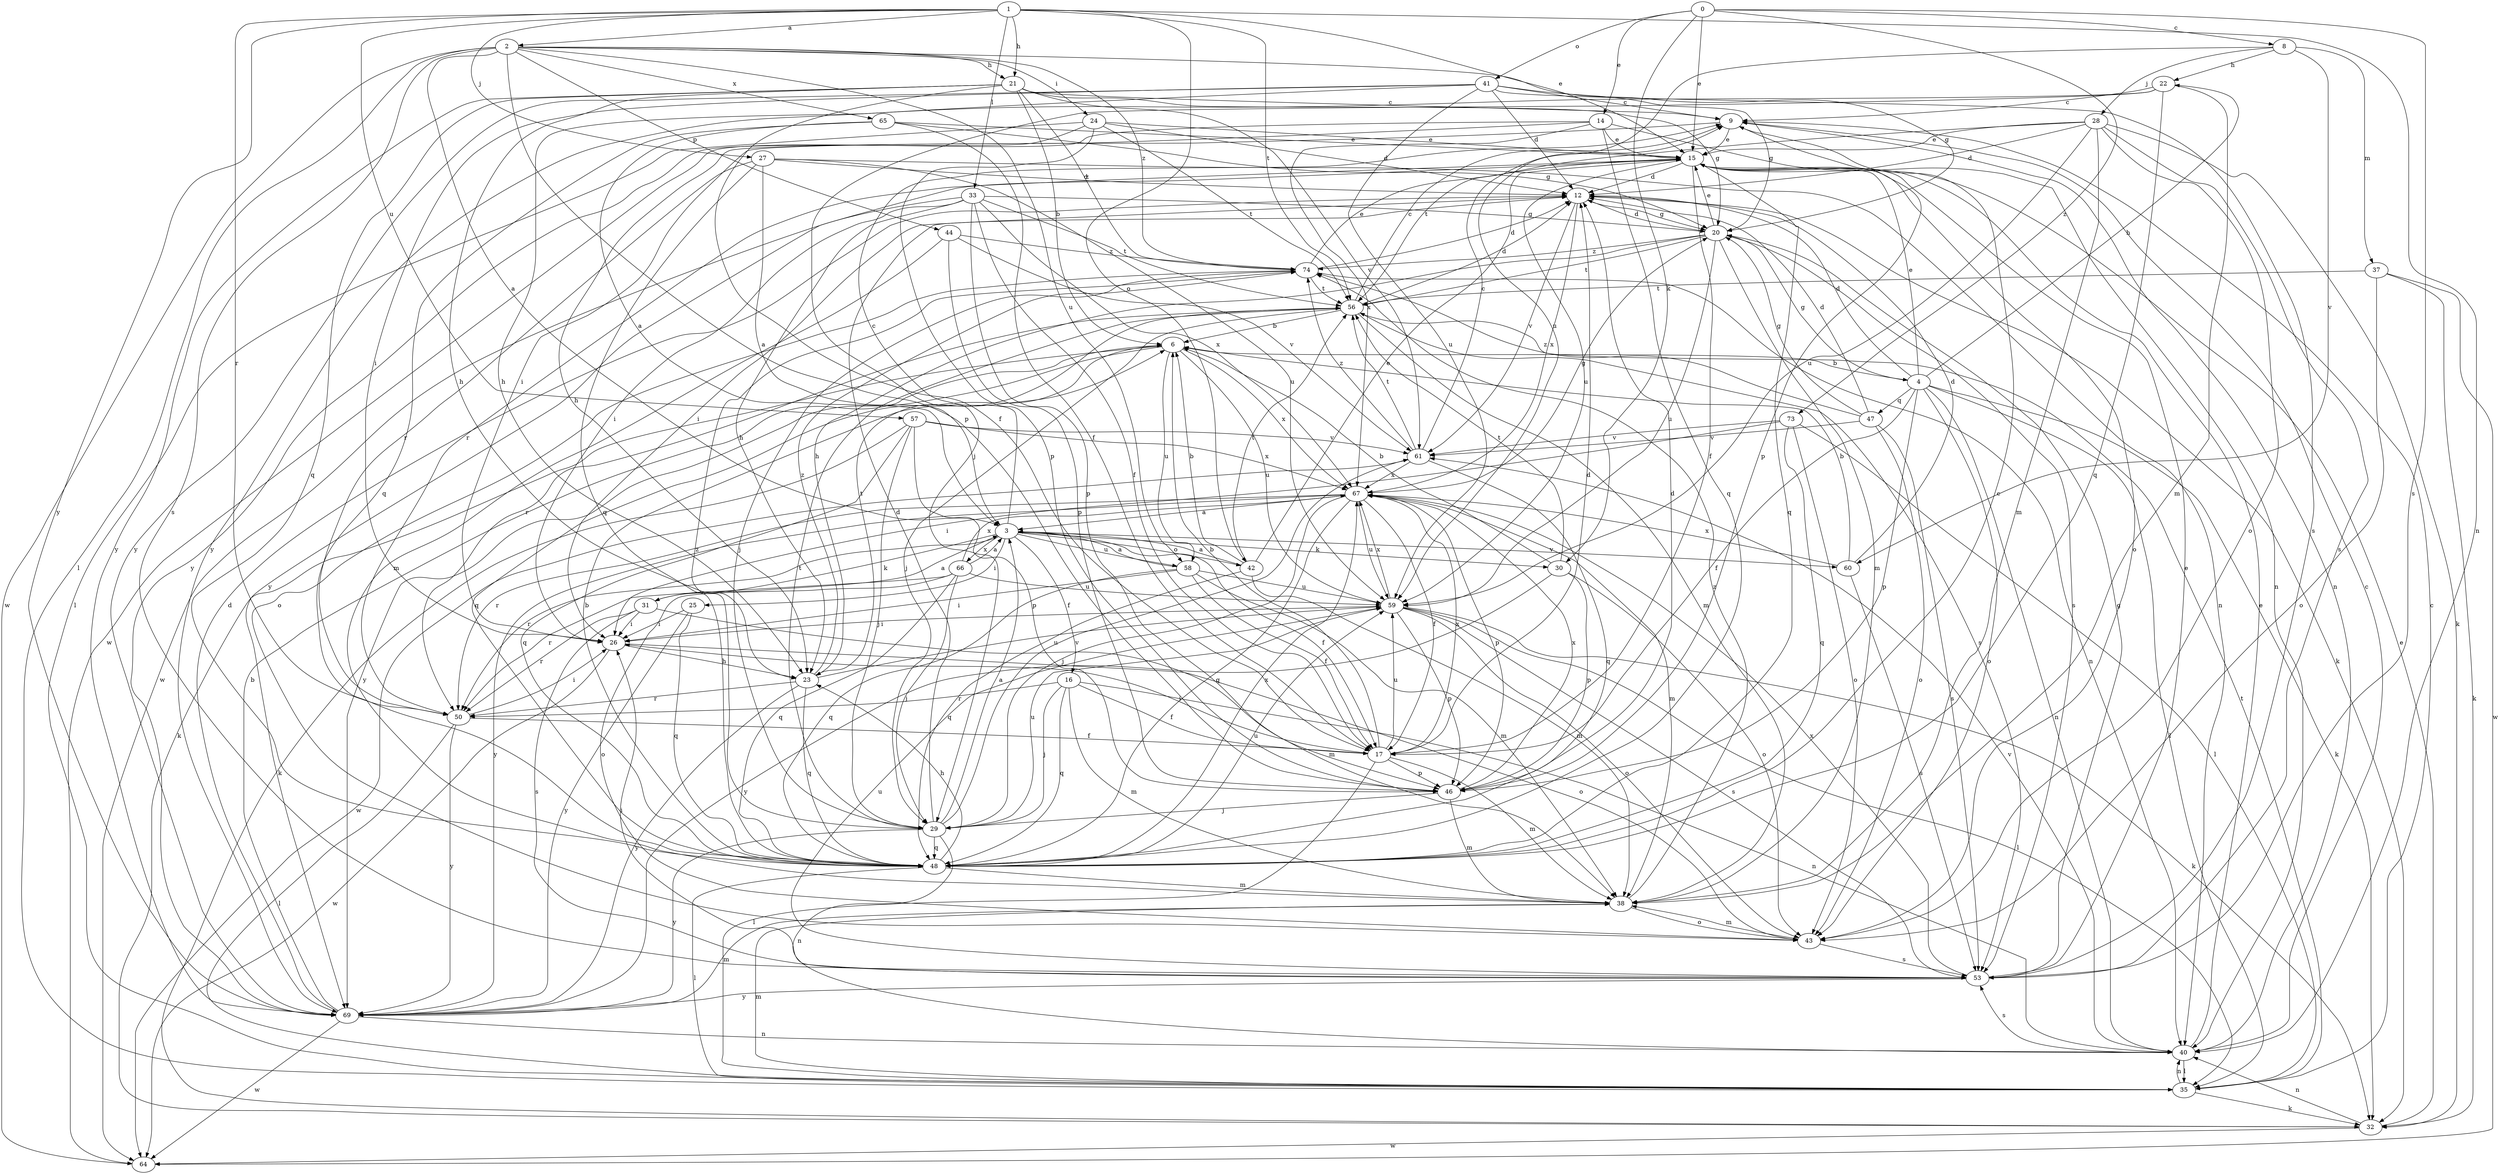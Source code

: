 strict digraph  {
0;
1;
2;
3;
4;
6;
8;
9;
12;
14;
15;
16;
17;
20;
21;
22;
23;
24;
25;
26;
27;
28;
29;
30;
31;
32;
33;
35;
37;
38;
40;
41;
42;
43;
44;
46;
47;
48;
50;
53;
56;
57;
58;
59;
60;
61;
64;
65;
66;
67;
69;
73;
74;
0 -> 8  [label=c];
0 -> 14  [label=e];
0 -> 15  [label=e];
0 -> 30  [label=k];
0 -> 41  [label=o];
0 -> 53  [label=s];
0 -> 73  [label=z];
1 -> 2  [label=a];
1 -> 15  [label=e];
1 -> 21  [label=h];
1 -> 27  [label=j];
1 -> 33  [label=l];
1 -> 40  [label=n];
1 -> 42  [label=o];
1 -> 50  [label=r];
1 -> 56  [label=t];
1 -> 57  [label=u];
1 -> 69  [label=y];
2 -> 3  [label=a];
2 -> 20  [label=g];
2 -> 21  [label=h];
2 -> 24  [label=i];
2 -> 35  [label=l];
2 -> 44  [label=p];
2 -> 46  [label=p];
2 -> 53  [label=s];
2 -> 58  [label=u];
2 -> 64  [label=w];
2 -> 65  [label=x];
2 -> 74  [label=z];
3 -> 9  [label=c];
3 -> 16  [label=f];
3 -> 17  [label=f];
3 -> 25  [label=i];
3 -> 30  [label=k];
3 -> 31  [label=k];
3 -> 42  [label=o];
3 -> 50  [label=r];
3 -> 58  [label=u];
3 -> 60  [label=v];
3 -> 66  [label=x];
4 -> 12  [label=d];
4 -> 15  [label=e];
4 -> 17  [label=f];
4 -> 20  [label=g];
4 -> 22  [label=h];
4 -> 32  [label=k];
4 -> 35  [label=l];
4 -> 40  [label=n];
4 -> 43  [label=o];
4 -> 46  [label=p];
4 -> 47  [label=q];
6 -> 4  [label=b];
6 -> 32  [label=k];
6 -> 48  [label=q];
6 -> 58  [label=u];
6 -> 59  [label=u];
6 -> 67  [label=x];
6 -> 69  [label=y];
8 -> 22  [label=h];
8 -> 28  [label=j];
8 -> 37  [label=m];
8 -> 59  [label=u];
8 -> 60  [label=v];
9 -> 15  [label=e];
9 -> 26  [label=i];
9 -> 40  [label=n];
9 -> 46  [label=p];
12 -> 20  [label=g];
12 -> 26  [label=i];
12 -> 32  [label=k];
12 -> 61  [label=v];
12 -> 67  [label=x];
14 -> 15  [label=e];
14 -> 23  [label=h];
14 -> 40  [label=n];
14 -> 48  [label=q];
14 -> 64  [label=w];
14 -> 67  [label=x];
15 -> 12  [label=d];
15 -> 17  [label=f];
15 -> 43  [label=o];
15 -> 48  [label=q];
15 -> 50  [label=r];
15 -> 59  [label=u];
15 -> 69  [label=y];
16 -> 17  [label=f];
16 -> 29  [label=j];
16 -> 38  [label=m];
16 -> 40  [label=n];
16 -> 48  [label=q];
16 -> 50  [label=r];
17 -> 6  [label=b];
17 -> 12  [label=d];
17 -> 26  [label=i];
17 -> 35  [label=l];
17 -> 38  [label=m];
17 -> 46  [label=p];
17 -> 59  [label=u];
17 -> 67  [label=x];
20 -> 12  [label=d];
20 -> 15  [label=e];
20 -> 23  [label=h];
20 -> 38  [label=m];
20 -> 53  [label=s];
20 -> 56  [label=t];
20 -> 59  [label=u];
20 -> 74  [label=z];
21 -> 6  [label=b];
21 -> 9  [label=c];
21 -> 17  [label=f];
21 -> 20  [label=g];
21 -> 23  [label=h];
21 -> 48  [label=q];
21 -> 61  [label=v];
21 -> 69  [label=y];
21 -> 74  [label=z];
22 -> 9  [label=c];
22 -> 29  [label=j];
22 -> 38  [label=m];
22 -> 48  [label=q];
22 -> 69  [label=y];
23 -> 48  [label=q];
23 -> 50  [label=r];
23 -> 56  [label=t];
23 -> 59  [label=u];
23 -> 69  [label=y];
23 -> 74  [label=z];
24 -> 12  [label=d];
24 -> 15  [label=e];
24 -> 35  [label=l];
24 -> 46  [label=p];
24 -> 56  [label=t];
24 -> 69  [label=y];
25 -> 26  [label=i];
25 -> 48  [label=q];
25 -> 69  [label=y];
26 -> 23  [label=h];
26 -> 43  [label=o];
26 -> 64  [label=w];
27 -> 3  [label=a];
27 -> 12  [label=d];
27 -> 40  [label=n];
27 -> 48  [label=q];
27 -> 50  [label=r];
27 -> 59  [label=u];
28 -> 12  [label=d];
28 -> 15  [label=e];
28 -> 32  [label=k];
28 -> 38  [label=m];
28 -> 43  [label=o];
28 -> 53  [label=s];
28 -> 56  [label=t];
28 -> 59  [label=u];
29 -> 3  [label=a];
29 -> 12  [label=d];
29 -> 40  [label=n];
29 -> 48  [label=q];
29 -> 56  [label=t];
29 -> 59  [label=u];
29 -> 61  [label=v];
29 -> 69  [label=y];
29 -> 74  [label=z];
30 -> 6  [label=b];
30 -> 43  [label=o];
30 -> 46  [label=p];
30 -> 56  [label=t];
30 -> 69  [label=y];
31 -> 3  [label=a];
31 -> 26  [label=i];
31 -> 38  [label=m];
31 -> 50  [label=r];
31 -> 53  [label=s];
32 -> 15  [label=e];
32 -> 40  [label=n];
32 -> 64  [label=w];
33 -> 17  [label=f];
33 -> 20  [label=g];
33 -> 23  [label=h];
33 -> 26  [label=i];
33 -> 46  [label=p];
33 -> 56  [label=t];
33 -> 64  [label=w];
33 -> 67  [label=x];
35 -> 9  [label=c];
35 -> 32  [label=k];
35 -> 38  [label=m];
35 -> 40  [label=n];
35 -> 56  [label=t];
37 -> 32  [label=k];
37 -> 43  [label=o];
37 -> 56  [label=t];
37 -> 64  [label=w];
38 -> 43  [label=o];
38 -> 74  [label=z];
40 -> 9  [label=c];
40 -> 15  [label=e];
40 -> 35  [label=l];
40 -> 53  [label=s];
40 -> 61  [label=v];
41 -> 9  [label=c];
41 -> 12  [label=d];
41 -> 20  [label=g];
41 -> 23  [label=h];
41 -> 26  [label=i];
41 -> 53  [label=s];
41 -> 59  [label=u];
41 -> 69  [label=y];
42 -> 3  [label=a];
42 -> 6  [label=b];
42 -> 15  [label=e];
42 -> 38  [label=m];
42 -> 48  [label=q];
42 -> 56  [label=t];
43 -> 38  [label=m];
43 -> 53  [label=s];
44 -> 38  [label=m];
44 -> 46  [label=p];
44 -> 61  [label=v];
44 -> 74  [label=z];
46 -> 12  [label=d];
46 -> 29  [label=j];
46 -> 38  [label=m];
46 -> 67  [label=x];
47 -> 12  [label=d];
47 -> 20  [label=g];
47 -> 43  [label=o];
47 -> 53  [label=s];
47 -> 61  [label=v];
47 -> 74  [label=z];
48 -> 6  [label=b];
48 -> 9  [label=c];
48 -> 23  [label=h];
48 -> 35  [label=l];
48 -> 38  [label=m];
48 -> 59  [label=u];
48 -> 67  [label=x];
50 -> 17  [label=f];
50 -> 26  [label=i];
50 -> 35  [label=l];
50 -> 69  [label=y];
53 -> 15  [label=e];
53 -> 20  [label=g];
53 -> 26  [label=i];
53 -> 59  [label=u];
53 -> 67  [label=x];
53 -> 69  [label=y];
56 -> 6  [label=b];
56 -> 9  [label=c];
56 -> 12  [label=d];
56 -> 29  [label=j];
56 -> 38  [label=m];
56 -> 50  [label=r];
56 -> 53  [label=s];
57 -> 29  [label=j];
57 -> 32  [label=k];
57 -> 46  [label=p];
57 -> 48  [label=q];
57 -> 61  [label=v];
57 -> 67  [label=x];
58 -> 3  [label=a];
58 -> 17  [label=f];
58 -> 26  [label=i];
58 -> 38  [label=m];
58 -> 48  [label=q];
58 -> 59  [label=u];
59 -> 26  [label=i];
59 -> 32  [label=k];
59 -> 35  [label=l];
59 -> 43  [label=o];
59 -> 46  [label=p];
59 -> 53  [label=s];
59 -> 67  [label=x];
60 -> 6  [label=b];
60 -> 12  [label=d];
60 -> 53  [label=s];
60 -> 67  [label=x];
61 -> 9  [label=c];
61 -> 48  [label=q];
61 -> 56  [label=t];
61 -> 64  [label=w];
61 -> 67  [label=x];
61 -> 74  [label=z];
65 -> 3  [label=a];
65 -> 15  [label=e];
65 -> 17  [label=f];
65 -> 20  [label=g];
65 -> 48  [label=q];
66 -> 3  [label=a];
66 -> 29  [label=j];
66 -> 43  [label=o];
66 -> 48  [label=q];
66 -> 50  [label=r];
66 -> 59  [label=u];
66 -> 67  [label=x];
67 -> 3  [label=a];
67 -> 17  [label=f];
67 -> 20  [label=g];
67 -> 29  [label=j];
67 -> 38  [label=m];
67 -> 46  [label=p];
67 -> 48  [label=q];
67 -> 50  [label=r];
67 -> 59  [label=u];
67 -> 69  [label=y];
69 -> 6  [label=b];
69 -> 12  [label=d];
69 -> 38  [label=m];
69 -> 40  [label=n];
69 -> 64  [label=w];
73 -> 26  [label=i];
73 -> 35  [label=l];
73 -> 43  [label=o];
73 -> 48  [label=q];
73 -> 61  [label=v];
74 -> 12  [label=d];
74 -> 15  [label=e];
74 -> 29  [label=j];
74 -> 40  [label=n];
74 -> 43  [label=o];
74 -> 56  [label=t];
}
